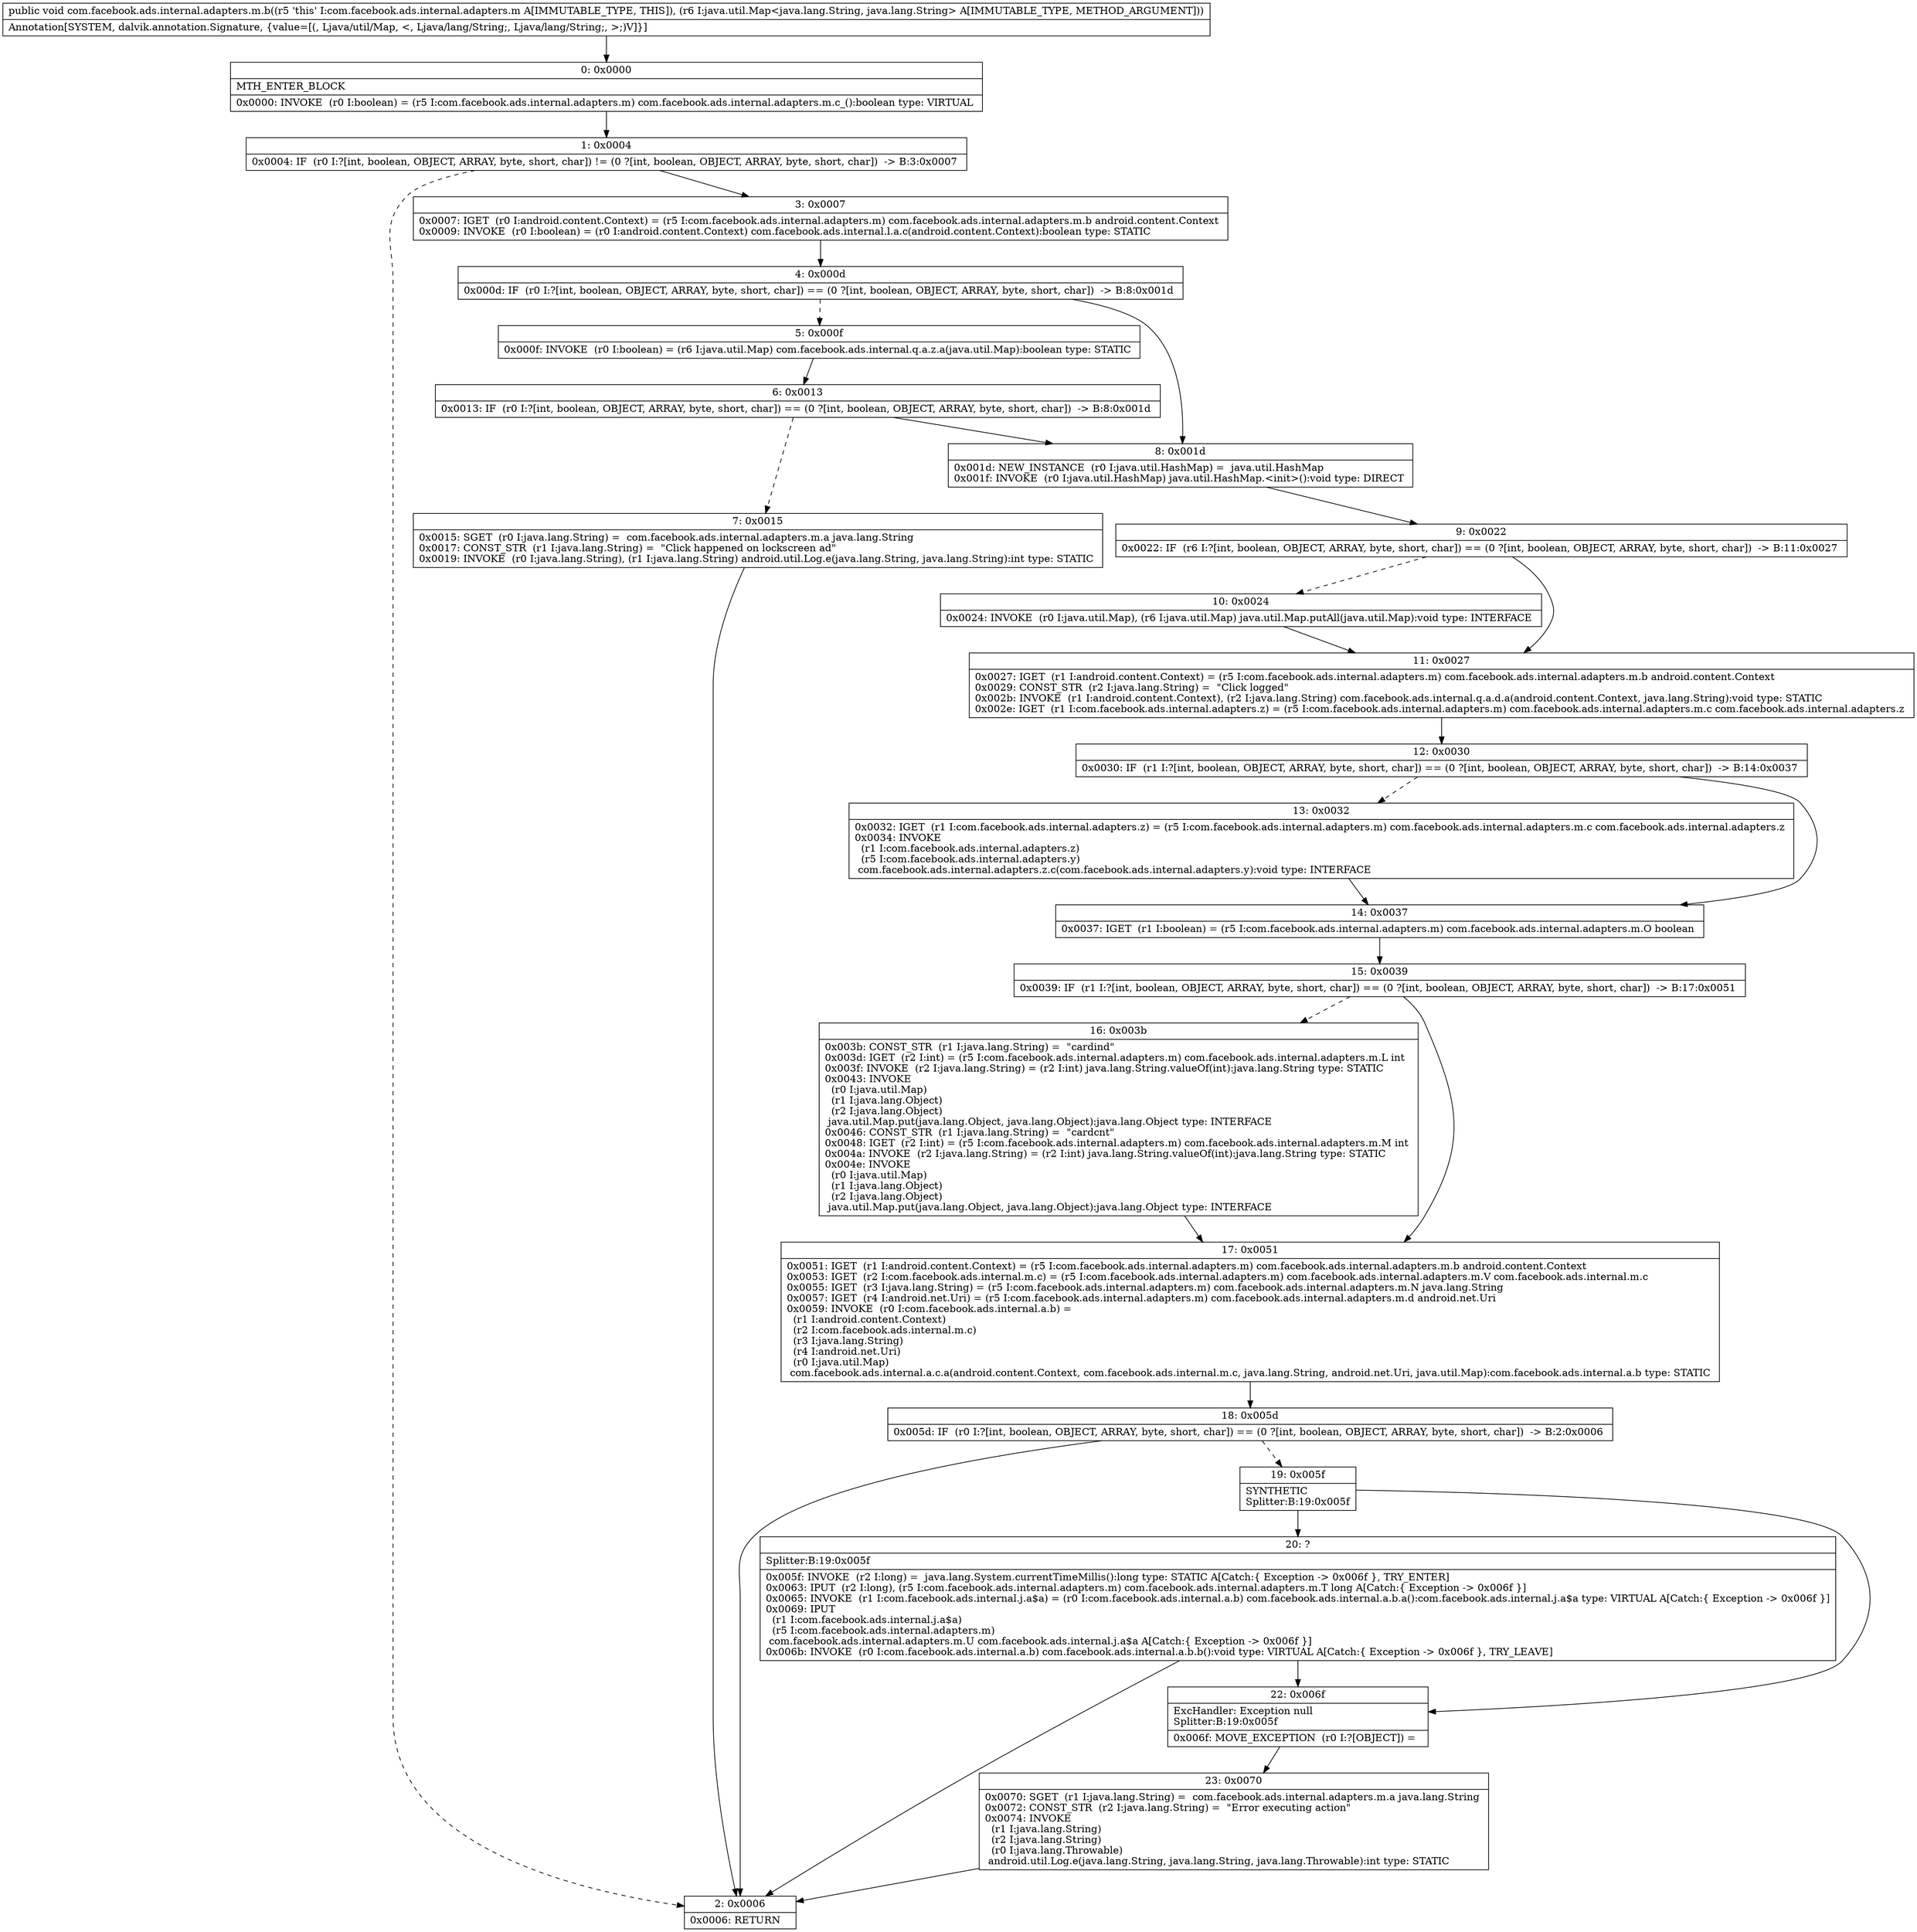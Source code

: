 digraph "CFG forcom.facebook.ads.internal.adapters.m.b(Ljava\/util\/Map;)V" {
Node_0 [shape=record,label="{0\:\ 0x0000|MTH_ENTER_BLOCK\l|0x0000: INVOKE  (r0 I:boolean) = (r5 I:com.facebook.ads.internal.adapters.m) com.facebook.ads.internal.adapters.m.c_():boolean type: VIRTUAL \l}"];
Node_1 [shape=record,label="{1\:\ 0x0004|0x0004: IF  (r0 I:?[int, boolean, OBJECT, ARRAY, byte, short, char]) != (0 ?[int, boolean, OBJECT, ARRAY, byte, short, char])  \-\> B:3:0x0007 \l}"];
Node_2 [shape=record,label="{2\:\ 0x0006|0x0006: RETURN   \l}"];
Node_3 [shape=record,label="{3\:\ 0x0007|0x0007: IGET  (r0 I:android.content.Context) = (r5 I:com.facebook.ads.internal.adapters.m) com.facebook.ads.internal.adapters.m.b android.content.Context \l0x0009: INVOKE  (r0 I:boolean) = (r0 I:android.content.Context) com.facebook.ads.internal.l.a.c(android.content.Context):boolean type: STATIC \l}"];
Node_4 [shape=record,label="{4\:\ 0x000d|0x000d: IF  (r0 I:?[int, boolean, OBJECT, ARRAY, byte, short, char]) == (0 ?[int, boolean, OBJECT, ARRAY, byte, short, char])  \-\> B:8:0x001d \l}"];
Node_5 [shape=record,label="{5\:\ 0x000f|0x000f: INVOKE  (r0 I:boolean) = (r6 I:java.util.Map) com.facebook.ads.internal.q.a.z.a(java.util.Map):boolean type: STATIC \l}"];
Node_6 [shape=record,label="{6\:\ 0x0013|0x0013: IF  (r0 I:?[int, boolean, OBJECT, ARRAY, byte, short, char]) == (0 ?[int, boolean, OBJECT, ARRAY, byte, short, char])  \-\> B:8:0x001d \l}"];
Node_7 [shape=record,label="{7\:\ 0x0015|0x0015: SGET  (r0 I:java.lang.String) =  com.facebook.ads.internal.adapters.m.a java.lang.String \l0x0017: CONST_STR  (r1 I:java.lang.String) =  \"Click happened on lockscreen ad\" \l0x0019: INVOKE  (r0 I:java.lang.String), (r1 I:java.lang.String) android.util.Log.e(java.lang.String, java.lang.String):int type: STATIC \l}"];
Node_8 [shape=record,label="{8\:\ 0x001d|0x001d: NEW_INSTANCE  (r0 I:java.util.HashMap) =  java.util.HashMap \l0x001f: INVOKE  (r0 I:java.util.HashMap) java.util.HashMap.\<init\>():void type: DIRECT \l}"];
Node_9 [shape=record,label="{9\:\ 0x0022|0x0022: IF  (r6 I:?[int, boolean, OBJECT, ARRAY, byte, short, char]) == (0 ?[int, boolean, OBJECT, ARRAY, byte, short, char])  \-\> B:11:0x0027 \l}"];
Node_10 [shape=record,label="{10\:\ 0x0024|0x0024: INVOKE  (r0 I:java.util.Map), (r6 I:java.util.Map) java.util.Map.putAll(java.util.Map):void type: INTERFACE \l}"];
Node_11 [shape=record,label="{11\:\ 0x0027|0x0027: IGET  (r1 I:android.content.Context) = (r5 I:com.facebook.ads.internal.adapters.m) com.facebook.ads.internal.adapters.m.b android.content.Context \l0x0029: CONST_STR  (r2 I:java.lang.String) =  \"Click logged\" \l0x002b: INVOKE  (r1 I:android.content.Context), (r2 I:java.lang.String) com.facebook.ads.internal.q.a.d.a(android.content.Context, java.lang.String):void type: STATIC \l0x002e: IGET  (r1 I:com.facebook.ads.internal.adapters.z) = (r5 I:com.facebook.ads.internal.adapters.m) com.facebook.ads.internal.adapters.m.c com.facebook.ads.internal.adapters.z \l}"];
Node_12 [shape=record,label="{12\:\ 0x0030|0x0030: IF  (r1 I:?[int, boolean, OBJECT, ARRAY, byte, short, char]) == (0 ?[int, boolean, OBJECT, ARRAY, byte, short, char])  \-\> B:14:0x0037 \l}"];
Node_13 [shape=record,label="{13\:\ 0x0032|0x0032: IGET  (r1 I:com.facebook.ads.internal.adapters.z) = (r5 I:com.facebook.ads.internal.adapters.m) com.facebook.ads.internal.adapters.m.c com.facebook.ads.internal.adapters.z \l0x0034: INVOKE  \l  (r1 I:com.facebook.ads.internal.adapters.z)\l  (r5 I:com.facebook.ads.internal.adapters.y)\l com.facebook.ads.internal.adapters.z.c(com.facebook.ads.internal.adapters.y):void type: INTERFACE \l}"];
Node_14 [shape=record,label="{14\:\ 0x0037|0x0037: IGET  (r1 I:boolean) = (r5 I:com.facebook.ads.internal.adapters.m) com.facebook.ads.internal.adapters.m.O boolean \l}"];
Node_15 [shape=record,label="{15\:\ 0x0039|0x0039: IF  (r1 I:?[int, boolean, OBJECT, ARRAY, byte, short, char]) == (0 ?[int, boolean, OBJECT, ARRAY, byte, short, char])  \-\> B:17:0x0051 \l}"];
Node_16 [shape=record,label="{16\:\ 0x003b|0x003b: CONST_STR  (r1 I:java.lang.String) =  \"cardind\" \l0x003d: IGET  (r2 I:int) = (r5 I:com.facebook.ads.internal.adapters.m) com.facebook.ads.internal.adapters.m.L int \l0x003f: INVOKE  (r2 I:java.lang.String) = (r2 I:int) java.lang.String.valueOf(int):java.lang.String type: STATIC \l0x0043: INVOKE  \l  (r0 I:java.util.Map)\l  (r1 I:java.lang.Object)\l  (r2 I:java.lang.Object)\l java.util.Map.put(java.lang.Object, java.lang.Object):java.lang.Object type: INTERFACE \l0x0046: CONST_STR  (r1 I:java.lang.String) =  \"cardcnt\" \l0x0048: IGET  (r2 I:int) = (r5 I:com.facebook.ads.internal.adapters.m) com.facebook.ads.internal.adapters.m.M int \l0x004a: INVOKE  (r2 I:java.lang.String) = (r2 I:int) java.lang.String.valueOf(int):java.lang.String type: STATIC \l0x004e: INVOKE  \l  (r0 I:java.util.Map)\l  (r1 I:java.lang.Object)\l  (r2 I:java.lang.Object)\l java.util.Map.put(java.lang.Object, java.lang.Object):java.lang.Object type: INTERFACE \l}"];
Node_17 [shape=record,label="{17\:\ 0x0051|0x0051: IGET  (r1 I:android.content.Context) = (r5 I:com.facebook.ads.internal.adapters.m) com.facebook.ads.internal.adapters.m.b android.content.Context \l0x0053: IGET  (r2 I:com.facebook.ads.internal.m.c) = (r5 I:com.facebook.ads.internal.adapters.m) com.facebook.ads.internal.adapters.m.V com.facebook.ads.internal.m.c \l0x0055: IGET  (r3 I:java.lang.String) = (r5 I:com.facebook.ads.internal.adapters.m) com.facebook.ads.internal.adapters.m.N java.lang.String \l0x0057: IGET  (r4 I:android.net.Uri) = (r5 I:com.facebook.ads.internal.adapters.m) com.facebook.ads.internal.adapters.m.d android.net.Uri \l0x0059: INVOKE  (r0 I:com.facebook.ads.internal.a.b) = \l  (r1 I:android.content.Context)\l  (r2 I:com.facebook.ads.internal.m.c)\l  (r3 I:java.lang.String)\l  (r4 I:android.net.Uri)\l  (r0 I:java.util.Map)\l com.facebook.ads.internal.a.c.a(android.content.Context, com.facebook.ads.internal.m.c, java.lang.String, android.net.Uri, java.util.Map):com.facebook.ads.internal.a.b type: STATIC \l}"];
Node_18 [shape=record,label="{18\:\ 0x005d|0x005d: IF  (r0 I:?[int, boolean, OBJECT, ARRAY, byte, short, char]) == (0 ?[int, boolean, OBJECT, ARRAY, byte, short, char])  \-\> B:2:0x0006 \l}"];
Node_19 [shape=record,label="{19\:\ 0x005f|SYNTHETIC\lSplitter:B:19:0x005f\l}"];
Node_20 [shape=record,label="{20\:\ ?|Splitter:B:19:0x005f\l|0x005f: INVOKE  (r2 I:long) =  java.lang.System.currentTimeMillis():long type: STATIC A[Catch:\{ Exception \-\> 0x006f \}, TRY_ENTER]\l0x0063: IPUT  (r2 I:long), (r5 I:com.facebook.ads.internal.adapters.m) com.facebook.ads.internal.adapters.m.T long A[Catch:\{ Exception \-\> 0x006f \}]\l0x0065: INVOKE  (r1 I:com.facebook.ads.internal.j.a$a) = (r0 I:com.facebook.ads.internal.a.b) com.facebook.ads.internal.a.b.a():com.facebook.ads.internal.j.a$a type: VIRTUAL A[Catch:\{ Exception \-\> 0x006f \}]\l0x0069: IPUT  \l  (r1 I:com.facebook.ads.internal.j.a$a)\l  (r5 I:com.facebook.ads.internal.adapters.m)\l com.facebook.ads.internal.adapters.m.U com.facebook.ads.internal.j.a$a A[Catch:\{ Exception \-\> 0x006f \}]\l0x006b: INVOKE  (r0 I:com.facebook.ads.internal.a.b) com.facebook.ads.internal.a.b.b():void type: VIRTUAL A[Catch:\{ Exception \-\> 0x006f \}, TRY_LEAVE]\l}"];
Node_22 [shape=record,label="{22\:\ 0x006f|ExcHandler: Exception null\lSplitter:B:19:0x005f\l|0x006f: MOVE_EXCEPTION  (r0 I:?[OBJECT]) =  \l}"];
Node_23 [shape=record,label="{23\:\ 0x0070|0x0070: SGET  (r1 I:java.lang.String) =  com.facebook.ads.internal.adapters.m.a java.lang.String \l0x0072: CONST_STR  (r2 I:java.lang.String) =  \"Error executing action\" \l0x0074: INVOKE  \l  (r1 I:java.lang.String)\l  (r2 I:java.lang.String)\l  (r0 I:java.lang.Throwable)\l android.util.Log.e(java.lang.String, java.lang.String, java.lang.Throwable):int type: STATIC \l}"];
MethodNode[shape=record,label="{public void com.facebook.ads.internal.adapters.m.b((r5 'this' I:com.facebook.ads.internal.adapters.m A[IMMUTABLE_TYPE, THIS]), (r6 I:java.util.Map\<java.lang.String, java.lang.String\> A[IMMUTABLE_TYPE, METHOD_ARGUMENT]))  | Annotation[SYSTEM, dalvik.annotation.Signature, \{value=[(, Ljava\/util\/Map, \<, Ljava\/lang\/String;, Ljava\/lang\/String;, \>;)V]\}]\l}"];
MethodNode -> Node_0;
Node_0 -> Node_1;
Node_1 -> Node_2[style=dashed];
Node_1 -> Node_3;
Node_3 -> Node_4;
Node_4 -> Node_5[style=dashed];
Node_4 -> Node_8;
Node_5 -> Node_6;
Node_6 -> Node_7[style=dashed];
Node_6 -> Node_8;
Node_7 -> Node_2;
Node_8 -> Node_9;
Node_9 -> Node_10[style=dashed];
Node_9 -> Node_11;
Node_10 -> Node_11;
Node_11 -> Node_12;
Node_12 -> Node_13[style=dashed];
Node_12 -> Node_14;
Node_13 -> Node_14;
Node_14 -> Node_15;
Node_15 -> Node_16[style=dashed];
Node_15 -> Node_17;
Node_16 -> Node_17;
Node_17 -> Node_18;
Node_18 -> Node_2;
Node_18 -> Node_19[style=dashed];
Node_19 -> Node_20;
Node_19 -> Node_22;
Node_20 -> Node_22;
Node_20 -> Node_2;
Node_22 -> Node_23;
Node_23 -> Node_2;
}


